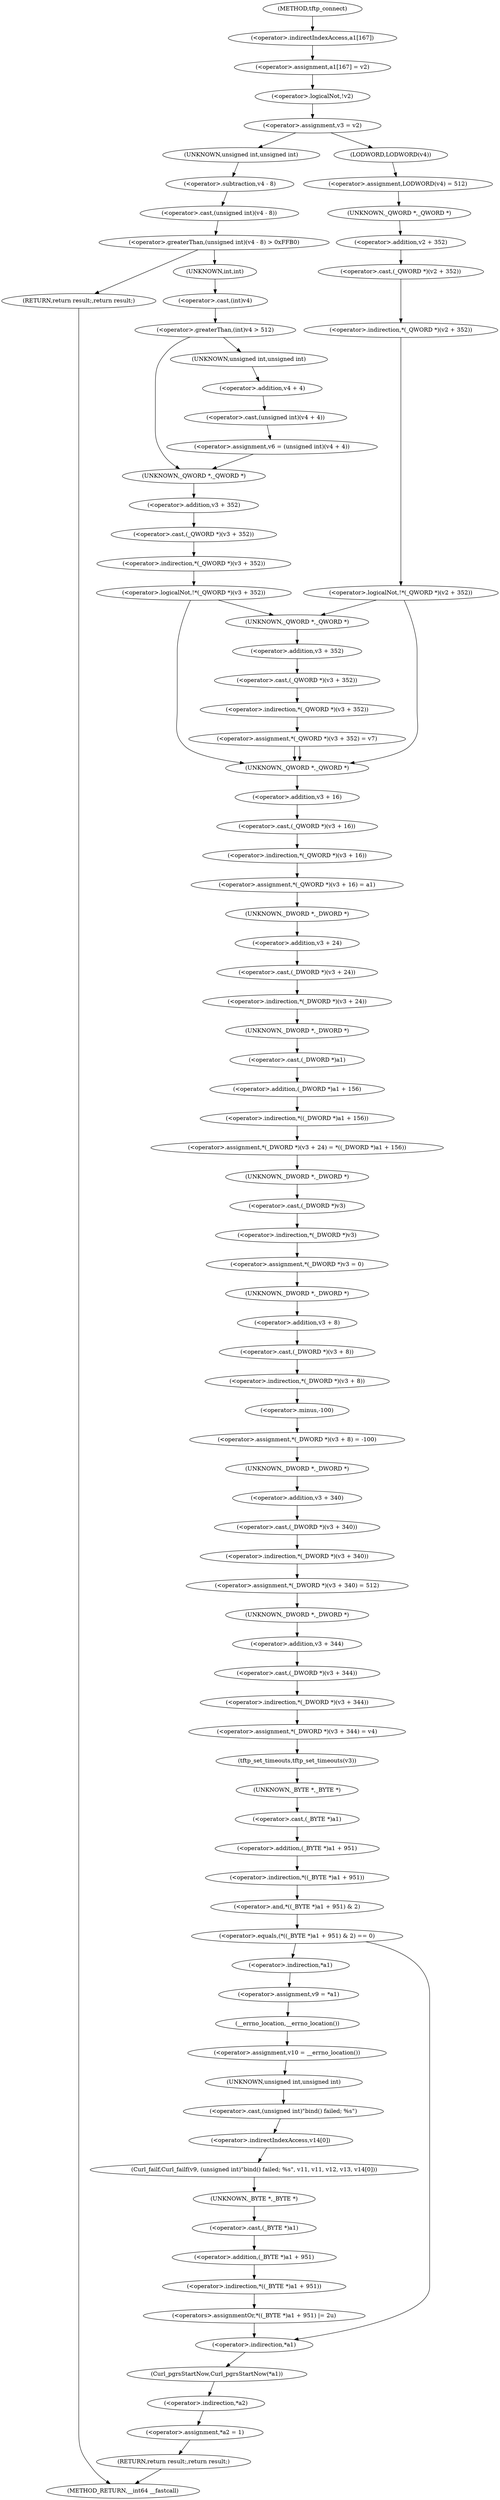 digraph tftp_connect {  
"1000131" [label = "(<operator>.assignment,a1[167] = v2)" ]
"1000132" [label = "(<operator>.indirectIndexAccess,a1[167])" ]
"1000137" [label = "(<operator>.logicalNot,!v2)" ]
"1000140" [label = "(<operator>.assignment,v3 = v2)" ]
"1000148" [label = "(<operator>.greaterThan,(unsigned int)(v4 - 8) > 0xFFB0)" ]
"1000149" [label = "(<operator>.cast,(unsigned int)(v4 - 8))" ]
"1000150" [label = "(UNKNOWN,unsigned int,unsigned int)" ]
"1000151" [label = "(<operator>.subtraction,v4 - 8)" ]
"1000155" [label = "(RETURN,return result;,return result;)" ]
"1000159" [label = "(<operator>.greaterThan,(int)v4 > 512)" ]
"1000160" [label = "(<operator>.cast,(int)v4)" ]
"1000161" [label = "(UNKNOWN,int,int)" ]
"1000164" [label = "(<operator>.assignment,v6 = (unsigned int)(v4 + 4))" ]
"1000166" [label = "(<operator>.cast,(unsigned int)(v4 + 4))" ]
"1000167" [label = "(UNKNOWN,unsigned int,unsigned int)" ]
"1000168" [label = "(<operator>.addition,v4 + 4)" ]
"1000172" [label = "(<operator>.logicalNot,!*(_QWORD *)(v3 + 352))" ]
"1000173" [label = "(<operator>.indirection,*(_QWORD *)(v3 + 352))" ]
"1000174" [label = "(<operator>.cast,(_QWORD *)(v3 + 352))" ]
"1000175" [label = "(UNKNOWN,_QWORD *,_QWORD *)" ]
"1000176" [label = "(<operator>.addition,v3 + 352)" ]
"1000181" [label = "(<operator>.assignment,*(_QWORD *)(v3 + 352) = v7)" ]
"1000182" [label = "(<operator>.indirection,*(_QWORD *)(v3 + 352))" ]
"1000183" [label = "(<operator>.cast,(_QWORD *)(v3 + 352))" ]
"1000184" [label = "(UNKNOWN,_QWORD *,_QWORD *)" ]
"1000185" [label = "(<operator>.addition,v3 + 352)" ]
"1000195" [label = "(<operator>.assignment,LODWORD(v4) = 512)" ]
"1000196" [label = "(LODWORD,LODWORD(v4))" ]
"1000201" [label = "(<operator>.logicalNot,!*(_QWORD *)(v2 + 352))" ]
"1000202" [label = "(<operator>.indirection,*(_QWORD *)(v2 + 352))" ]
"1000203" [label = "(<operator>.cast,(_QWORD *)(v2 + 352))" ]
"1000204" [label = "(UNKNOWN,_QWORD *,_QWORD *)" ]
"1000205" [label = "(<operator>.addition,v2 + 352)" ]
"1000211" [label = "(<operator>.assignment,*(_QWORD *)(v3 + 16) = a1)" ]
"1000212" [label = "(<operator>.indirection,*(_QWORD *)(v3 + 16))" ]
"1000213" [label = "(<operator>.cast,(_QWORD *)(v3 + 16))" ]
"1000214" [label = "(UNKNOWN,_QWORD *,_QWORD *)" ]
"1000215" [label = "(<operator>.addition,v3 + 16)" ]
"1000219" [label = "(<operator>.assignment,*(_DWORD *)(v3 + 24) = *((_DWORD *)a1 + 156))" ]
"1000220" [label = "(<operator>.indirection,*(_DWORD *)(v3 + 24))" ]
"1000221" [label = "(<operator>.cast,(_DWORD *)(v3 + 24))" ]
"1000222" [label = "(UNKNOWN,_DWORD *,_DWORD *)" ]
"1000223" [label = "(<operator>.addition,v3 + 24)" ]
"1000226" [label = "(<operator>.indirection,*((_DWORD *)a1 + 156))" ]
"1000227" [label = "(<operator>.addition,(_DWORD *)a1 + 156)" ]
"1000228" [label = "(<operator>.cast,(_DWORD *)a1)" ]
"1000229" [label = "(UNKNOWN,_DWORD *,_DWORD *)" ]
"1000232" [label = "(<operator>.assignment,*(_DWORD *)v3 = 0)" ]
"1000233" [label = "(<operator>.indirection,*(_DWORD *)v3)" ]
"1000234" [label = "(<operator>.cast,(_DWORD *)v3)" ]
"1000235" [label = "(UNKNOWN,_DWORD *,_DWORD *)" ]
"1000238" [label = "(<operator>.assignment,*(_DWORD *)(v3 + 8) = -100)" ]
"1000239" [label = "(<operator>.indirection,*(_DWORD *)(v3 + 8))" ]
"1000240" [label = "(<operator>.cast,(_DWORD *)(v3 + 8))" ]
"1000241" [label = "(UNKNOWN,_DWORD *,_DWORD *)" ]
"1000242" [label = "(<operator>.addition,v3 + 8)" ]
"1000245" [label = "(<operator>.minus,-100)" ]
"1000247" [label = "(<operator>.assignment,*(_DWORD *)(v3 + 340) = 512)" ]
"1000248" [label = "(<operator>.indirection,*(_DWORD *)(v3 + 340))" ]
"1000249" [label = "(<operator>.cast,(_DWORD *)(v3 + 340))" ]
"1000250" [label = "(UNKNOWN,_DWORD *,_DWORD *)" ]
"1000251" [label = "(<operator>.addition,v3 + 340)" ]
"1000255" [label = "(<operator>.assignment,*(_DWORD *)(v3 + 344) = v4)" ]
"1000256" [label = "(<operator>.indirection,*(_DWORD *)(v3 + 344))" ]
"1000257" [label = "(<operator>.cast,(_DWORD *)(v3 + 344))" ]
"1000258" [label = "(UNKNOWN,_DWORD *,_DWORD *)" ]
"1000259" [label = "(<operator>.addition,v3 + 344)" ]
"1000263" [label = "(tftp_set_timeouts,tftp_set_timeouts(v3))" ]
"1000266" [label = "(<operator>.equals,(*((_BYTE *)a1 + 951) & 2) == 0)" ]
"1000267" [label = "(<operator>.and,*((_BYTE *)a1 + 951) & 2)" ]
"1000268" [label = "(<operator>.indirection,*((_BYTE *)a1 + 951))" ]
"1000269" [label = "(<operator>.addition,(_BYTE *)a1 + 951)" ]
"1000270" [label = "(<operator>.cast,(_BYTE *)a1)" ]
"1000271" [label = "(UNKNOWN,_BYTE *,_BYTE *)" ]
"1000278" [label = "(<operator>.assignment,v9 = *a1)" ]
"1000280" [label = "(<operator>.indirection,*a1)" ]
"1000282" [label = "(<operator>.assignment,v10 = __errno_location())" ]
"1000284" [label = "(__errno_location,__errno_location())" ]
"1000285" [label = "(Curl_failf,Curl_failf(v9, (unsigned int)\"bind() failed; %s\", v11, v11, v12, v13, v14[0]))" ]
"1000287" [label = "(<operator>.cast,(unsigned int)\"bind() failed; %s\")" ]
"1000288" [label = "(UNKNOWN,unsigned int,unsigned int)" ]
"1000294" [label = "(<operator>.indirectIndexAccess,v14[0])" ]
"1000298" [label = "(<operators>.assignmentOr,*((_BYTE *)a1 + 951) |= 2u)" ]
"1000299" [label = "(<operator>.indirection,*((_BYTE *)a1 + 951))" ]
"1000300" [label = "(<operator>.addition,(_BYTE *)a1 + 951)" ]
"1000301" [label = "(<operator>.cast,(_BYTE *)a1)" ]
"1000302" [label = "(UNKNOWN,_BYTE *,_BYTE *)" ]
"1000306" [label = "(Curl_pgrsStartNow,Curl_pgrsStartNow(*a1))" ]
"1000307" [label = "(<operator>.indirection,*a1)" ]
"1000309" [label = "(<operator>.assignment,*a2 = 1)" ]
"1000310" [label = "(<operator>.indirection,*a2)" ]
"1000314" [label = "(RETURN,return result;,return result;)" ]
"1000114" [label = "(METHOD,tftp_connect)" ]
"1000316" [label = "(METHOD_RETURN,__int64 __fastcall)" ]
  "1000131" -> "1000137" 
  "1000132" -> "1000131" 
  "1000137" -> "1000140" 
  "1000140" -> "1000150" 
  "1000140" -> "1000196" 
  "1000148" -> "1000155" 
  "1000148" -> "1000161" 
  "1000149" -> "1000148" 
  "1000150" -> "1000151" 
  "1000151" -> "1000149" 
  "1000155" -> "1000316" 
  "1000159" -> "1000175" 
  "1000159" -> "1000167" 
  "1000160" -> "1000159" 
  "1000161" -> "1000160" 
  "1000164" -> "1000175" 
  "1000166" -> "1000164" 
  "1000167" -> "1000168" 
  "1000168" -> "1000166" 
  "1000172" -> "1000184" 
  "1000172" -> "1000214" 
  "1000173" -> "1000172" 
  "1000174" -> "1000173" 
  "1000175" -> "1000176" 
  "1000176" -> "1000174" 
  "1000181" -> "1000214" 
  "1000181" -> "1000214" 
  "1000182" -> "1000181" 
  "1000183" -> "1000182" 
  "1000184" -> "1000185" 
  "1000185" -> "1000183" 
  "1000195" -> "1000204" 
  "1000196" -> "1000195" 
  "1000201" -> "1000184" 
  "1000201" -> "1000214" 
  "1000202" -> "1000201" 
  "1000203" -> "1000202" 
  "1000204" -> "1000205" 
  "1000205" -> "1000203" 
  "1000211" -> "1000222" 
  "1000212" -> "1000211" 
  "1000213" -> "1000212" 
  "1000214" -> "1000215" 
  "1000215" -> "1000213" 
  "1000219" -> "1000235" 
  "1000220" -> "1000229" 
  "1000221" -> "1000220" 
  "1000222" -> "1000223" 
  "1000223" -> "1000221" 
  "1000226" -> "1000219" 
  "1000227" -> "1000226" 
  "1000228" -> "1000227" 
  "1000229" -> "1000228" 
  "1000232" -> "1000241" 
  "1000233" -> "1000232" 
  "1000234" -> "1000233" 
  "1000235" -> "1000234" 
  "1000238" -> "1000250" 
  "1000239" -> "1000245" 
  "1000240" -> "1000239" 
  "1000241" -> "1000242" 
  "1000242" -> "1000240" 
  "1000245" -> "1000238" 
  "1000247" -> "1000258" 
  "1000248" -> "1000247" 
  "1000249" -> "1000248" 
  "1000250" -> "1000251" 
  "1000251" -> "1000249" 
  "1000255" -> "1000263" 
  "1000256" -> "1000255" 
  "1000257" -> "1000256" 
  "1000258" -> "1000259" 
  "1000259" -> "1000257" 
  "1000263" -> "1000271" 
  "1000266" -> "1000280" 
  "1000266" -> "1000307" 
  "1000267" -> "1000266" 
  "1000268" -> "1000267" 
  "1000269" -> "1000268" 
  "1000270" -> "1000269" 
  "1000271" -> "1000270" 
  "1000278" -> "1000284" 
  "1000280" -> "1000278" 
  "1000282" -> "1000288" 
  "1000284" -> "1000282" 
  "1000285" -> "1000302" 
  "1000287" -> "1000294" 
  "1000288" -> "1000287" 
  "1000294" -> "1000285" 
  "1000298" -> "1000307" 
  "1000299" -> "1000298" 
  "1000300" -> "1000299" 
  "1000301" -> "1000300" 
  "1000302" -> "1000301" 
  "1000306" -> "1000310" 
  "1000307" -> "1000306" 
  "1000309" -> "1000314" 
  "1000310" -> "1000309" 
  "1000314" -> "1000316" 
  "1000114" -> "1000132" 
}
